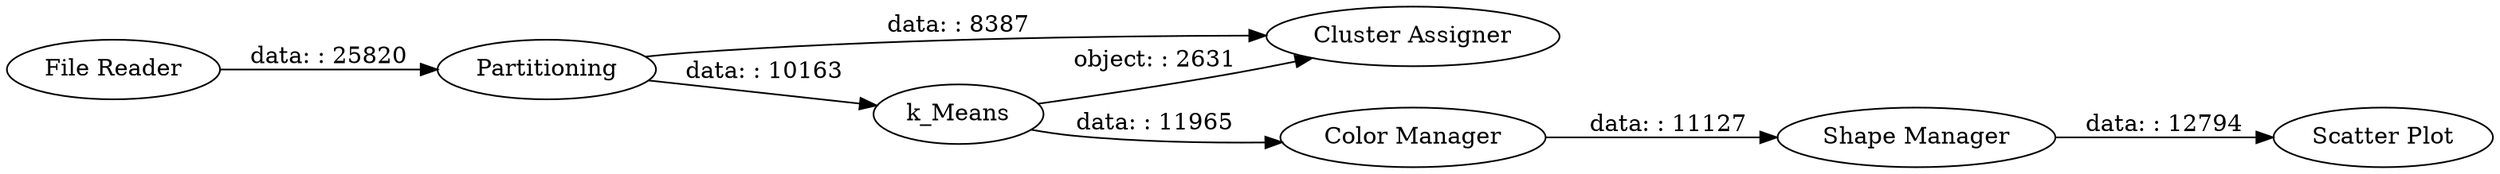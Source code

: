 digraph {
	"5770012755361016517_4" [label="Cluster Assigner"]
	"5770012755361016517_1" [label="File Reader"]
	"5770012755361016517_6" [label="Shape Manager"]
	"5770012755361016517_5" [label="Color Manager"]
	"5770012755361016517_7" [label="Scatter Plot"]
	"5770012755361016517_3" [label=k_Means]
	"5770012755361016517_2" [label=Partitioning]
	"5770012755361016517_1" -> "5770012755361016517_2" [label="data: : 25820"]
	"5770012755361016517_3" -> "5770012755361016517_4" [label="object: : 2631"]
	"5770012755361016517_2" -> "5770012755361016517_3" [label="data: : 10163"]
	"5770012755361016517_5" -> "5770012755361016517_6" [label="data: : 11127"]
	"5770012755361016517_2" -> "5770012755361016517_4" [label="data: : 8387"]
	"5770012755361016517_6" -> "5770012755361016517_7" [label="data: : 12794"]
	"5770012755361016517_3" -> "5770012755361016517_5" [label="data: : 11965"]
	rankdir=LR
}
